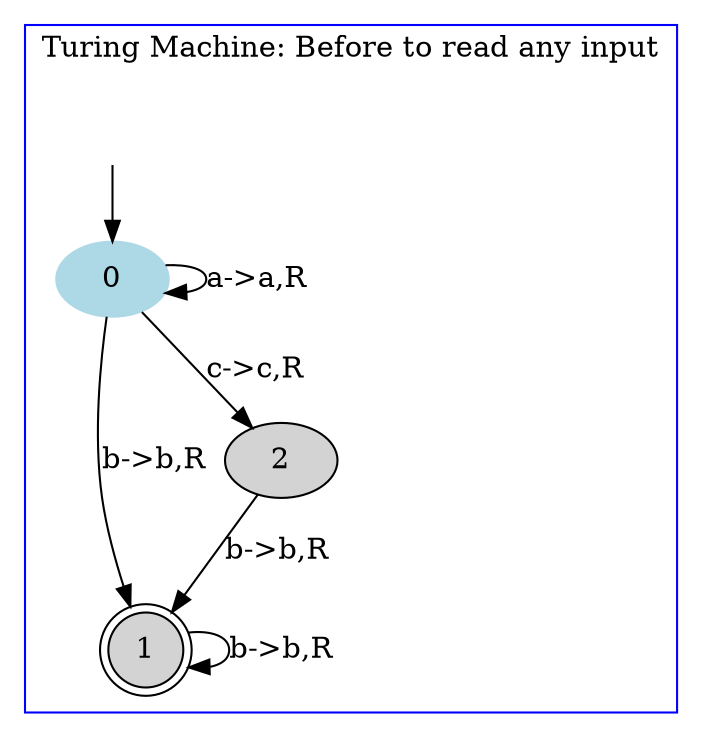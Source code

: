 digraph G {
	subgraph cluster_1 {
		node [style=filled];
		label = "Turing Machine: Before to read any input"
		color=blue;

		0 [color="lightblue"];
		1 [shape="doublecircle"];
		2;
		0->0[label="a->a,R"];
		0->1[label="b->b,R"];
		0->2[label="c->c,R"];
		1->1[label="b->b,R"];
		2->1[label="b->b,R"];
x [color=white, label=""];		x->0	}

}
